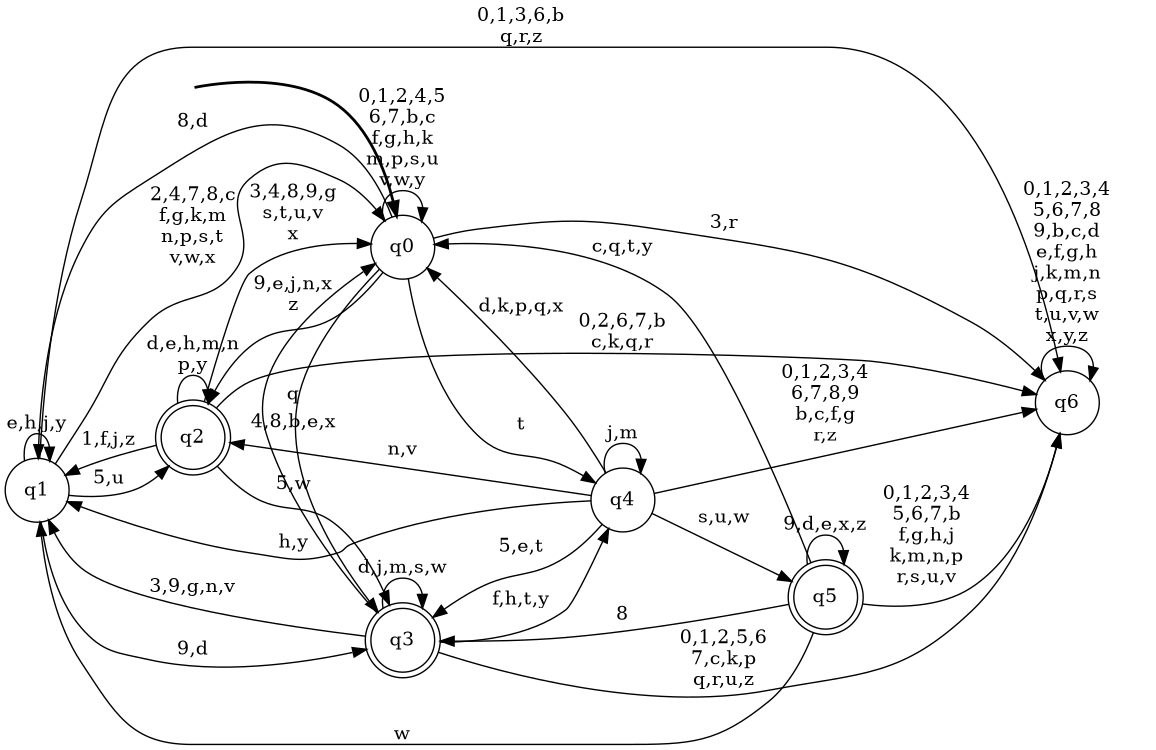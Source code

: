 digraph BlueStar {
__start0 [style = invis, shape = none, label = "", width = 0, height = 0];

rankdir=LR;
size="8,5";

s0 [style="filled", color="black", fillcolor="white" shape="circle", label="q0"];
s1 [style="filled", color="black", fillcolor="white" shape="circle", label="q1"];
s2 [style="rounded,filled", color="black", fillcolor="white" shape="doublecircle", label="q2"];
s3 [style="rounded,filled", color="black", fillcolor="white" shape="doublecircle", label="q3"];
s4 [style="filled", color="black", fillcolor="white" shape="circle", label="q4"];
s5 [style="rounded,filled", color="black", fillcolor="white" shape="doublecircle", label="q5"];
s6 [style="filled", color="black", fillcolor="white" shape="circle", label="q6"];
subgraph cluster_main { 
	graph [pad=".75", ranksep="0.15", nodesep="0.15"];
	 style=invis; 
	__start0 -> s0 [penwidth=2];
}
s0 -> s0 [label="0,1,2,4,5\n6,7,b,c\nf,g,h,k\nm,p,s,u\nv,w,y"];
s0 -> s1 [label="8,d"];
s0 -> s2 [label="9,e,j,n,x\nz"];
s0 -> s3 [label="q"];
s0 -> s4 [label="t"];
s0 -> s6 [label="3,r"];
s1 -> s0 [label="2,4,7,8,c\nf,g,k,m\nn,p,s,t\nv,w,x"];
s1 -> s1 [label="e,h,j,y"];
s1 -> s2 [label="5,u"];
s1 -> s3 [label="9,d"];
s1 -> s6 [label="0,1,3,6,b\nq,r,z"];
s2 -> s0 [label="3,4,8,9,g\ns,t,u,v\nx"];
s2 -> s1 [label="1,f,j,z"];
s2 -> s2 [label="d,e,h,m,n\np,y"];
s2 -> s3 [label="5,w"];
s2 -> s6 [label="0,2,6,7,b\nc,k,q,r"];
s3 -> s0 [label="4,8,b,e,x"];
s3 -> s1 [label="3,9,g,n,v"];
s3 -> s3 [label="d,j,m,s,w"];
s3 -> s4 [label="f,h,t,y"];
s3 -> s6 [label="0,1,2,5,6\n7,c,k,p\nq,r,u,z"];
s4 -> s0 [label="d,k,p,q,x"];
s4 -> s1 [label="h,y"];
s4 -> s2 [label="n,v"];
s4 -> s3 [label="5,e,t"];
s4 -> s4 [label="j,m"];
s4 -> s5 [label="s,u,w"];
s4 -> s6 [label="0,1,2,3,4\n6,7,8,9\nb,c,f,g\nr,z"];
s5 -> s0 [label="c,q,t,y"];
s5 -> s1 [label="w"];
s5 -> s3 [label="8"];
s5 -> s5 [label="9,d,e,x,z"];
s5 -> s6 [label="0,1,2,3,4\n5,6,7,b\nf,g,h,j\nk,m,n,p\nr,s,u,v"];
s6 -> s6 [label="0,1,2,3,4\n5,6,7,8\n9,b,c,d\ne,f,g,h\nj,k,m,n\np,q,r,s\nt,u,v,w\nx,y,z"];

}